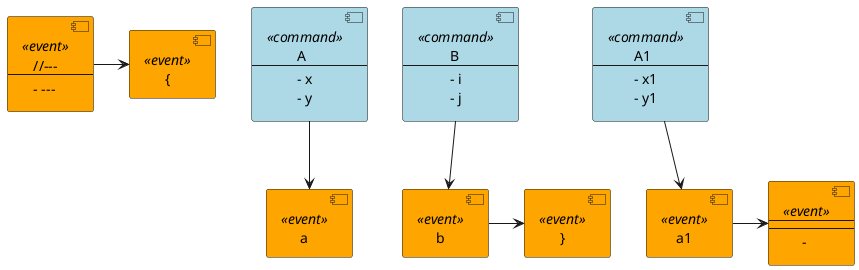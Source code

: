 @startuml
skinparam component {
	backgroundColor<<event>> Orange
	backgroundColor<<command>> LightBlue
	backgroundColor<<external>> Pink
	backgroundColor<<document>> Green
}
component C0 <<event>> [
//---
---
- ---
]
component C1 <<event>> [
{
]
C0 -> C1
component C2 <<command>> [
A
---
- x
- y
]
component C3 <<event>> [
a
]
C2 --> C3
component C4 <<command>> [
B
---
- i
- j
]
C2 -[hidden]right-> C4
component C5 <<event>> [
b
]
C4 --> C5
component C6 <<event>> [
}
]
C5 -> C6
component C7 <<command>> [
A1
---
- x1
- y1
]
C4 -[hidden]right-> C7
component C8 <<event>> [
a1
]
C7 --> C8
component C9 <<event>> [
--
---
- 
]
C8 -> C9
@enduml

